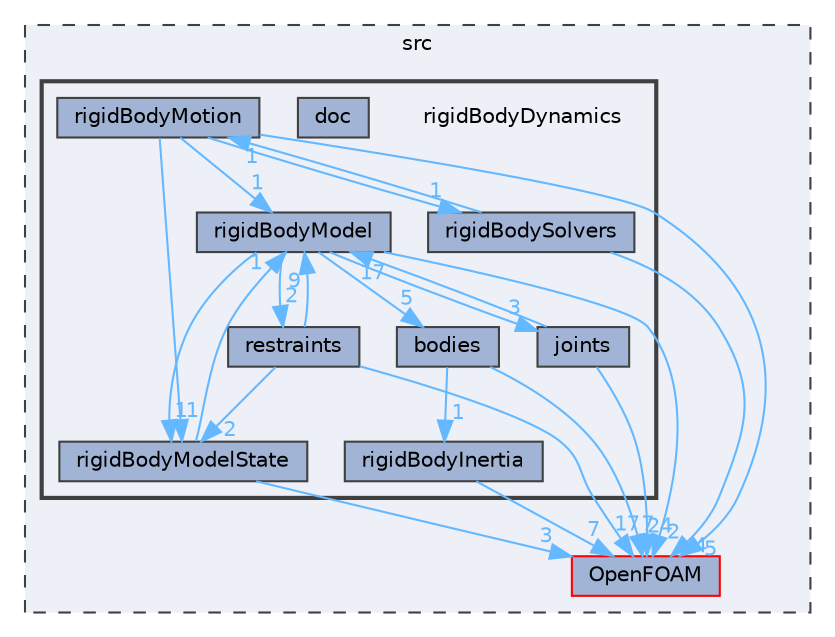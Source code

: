 digraph "src/rigidBodyDynamics"
{
 // LATEX_PDF_SIZE
  bgcolor="transparent";
  edge [fontname=Helvetica,fontsize=10,labelfontname=Helvetica,labelfontsize=10];
  node [fontname=Helvetica,fontsize=10,shape=box,height=0.2,width=0.4];
  compound=true
  subgraph clusterdir_68267d1309a1af8e8297ef4c3efbcdba {
    graph [ bgcolor="#edf0f7", pencolor="grey25", label="src", fontname=Helvetica,fontsize=10 style="filled,dashed", URL="dir_68267d1309a1af8e8297ef4c3efbcdba.html",tooltip=""]
  dir_c5473ff19b20e6ec4dfe5c310b3778a8 [label="OpenFOAM", fillcolor="#a2b4d6", color="red", style="filled", URL="dir_c5473ff19b20e6ec4dfe5c310b3778a8.html",tooltip=""];
  subgraph clusterdir_910720b80d2212eaa7292c1abd76c375 {
    graph [ bgcolor="#edf0f7", pencolor="grey25", label="", fontname=Helvetica,fontsize=10 style="filled,bold", URL="dir_910720b80d2212eaa7292c1abd76c375.html",tooltip=""]
    dir_910720b80d2212eaa7292c1abd76c375 [shape=plaintext, label="rigidBodyDynamics"];
  dir_01e6611f9f28701f695d48f798765437 [label="bodies", fillcolor="#a2b4d6", color="grey25", style="filled", URL="dir_01e6611f9f28701f695d48f798765437.html",tooltip=""];
  dir_ed6031fa3a7dc90e2e641f97a42d69ab [label="doc", fillcolor="#a2b4d6", color="grey25", style="filled", URL="dir_ed6031fa3a7dc90e2e641f97a42d69ab.html",tooltip=""];
  dir_2cba07cc9d01feacd9e1919ec88f1577 [label="joints", fillcolor="#a2b4d6", color="grey25", style="filled", URL="dir_2cba07cc9d01feacd9e1919ec88f1577.html",tooltip=""];
  dir_5934478bd312d980c3411c3627b10c8a [label="restraints", fillcolor="#a2b4d6", color="grey25", style="filled", URL="dir_5934478bd312d980c3411c3627b10c8a.html",tooltip=""];
  dir_1769b1cfe28bbefd80ccc873fd503c0d [label="rigidBodyInertia", fillcolor="#a2b4d6", color="grey25", style="filled", URL="dir_1769b1cfe28bbefd80ccc873fd503c0d.html",tooltip=""];
  dir_01d230fdb888802d871acc5f0e1690e2 [label="rigidBodyModel", fillcolor="#a2b4d6", color="grey25", style="filled", URL="dir_01d230fdb888802d871acc5f0e1690e2.html",tooltip=""];
  dir_d31d6402043559e877bddd205385bdaf [label="rigidBodyModelState", fillcolor="#a2b4d6", color="grey25", style="filled", URL="dir_d31d6402043559e877bddd205385bdaf.html",tooltip=""];
  dir_7121e47b9d32d5b24132b5dd9b1fec31 [label="rigidBodyMotion", fillcolor="#a2b4d6", color="grey25", style="filled", URL="dir_7121e47b9d32d5b24132b5dd9b1fec31.html",tooltip=""];
  dir_8dd39b48cb68df3186bbc82509ddc1bd [label="rigidBodySolvers", fillcolor="#a2b4d6", color="grey25", style="filled", URL="dir_8dd39b48cb68df3186bbc82509ddc1bd.html",tooltip=""];
  }
  }
  dir_01e6611f9f28701f695d48f798765437->dir_c5473ff19b20e6ec4dfe5c310b3778a8 [headlabel="7", labeldistance=1.5 headhref="dir_000311_002695.html" href="dir_000311_002695.html" color="steelblue1" fontcolor="steelblue1"];
  dir_01e6611f9f28701f695d48f798765437->dir_1769b1cfe28bbefd80ccc873fd503c0d [headlabel="1", labeldistance=1.5 headhref="dir_000311_003350.html" href="dir_000311_003350.html" color="steelblue1" fontcolor="steelblue1"];
  dir_2cba07cc9d01feacd9e1919ec88f1577->dir_01d230fdb888802d871acc5f0e1690e2 [headlabel="17", labeldistance=1.5 headhref="dir_002002_003354.html" href="dir_002002_003354.html" color="steelblue1" fontcolor="steelblue1"];
  dir_2cba07cc9d01feacd9e1919ec88f1577->dir_c5473ff19b20e6ec4dfe5c310b3778a8 [headlabel="24", labeldistance=1.5 headhref="dir_002002_002695.html" href="dir_002002_002695.html" color="steelblue1" fontcolor="steelblue1"];
  dir_5934478bd312d980c3411c3627b10c8a->dir_01d230fdb888802d871acc5f0e1690e2 [headlabel="9", labeldistance=1.5 headhref="dir_003331_003354.html" href="dir_003331_003354.html" color="steelblue1" fontcolor="steelblue1"];
  dir_5934478bd312d980c3411c3627b10c8a->dir_c5473ff19b20e6ec4dfe5c310b3778a8 [headlabel="17", labeldistance=1.5 headhref="dir_003331_002695.html" href="dir_003331_002695.html" color="steelblue1" fontcolor="steelblue1"];
  dir_5934478bd312d980c3411c3627b10c8a->dir_d31d6402043559e877bddd205385bdaf [headlabel="2", labeldistance=1.5 headhref="dir_003331_003355.html" href="dir_003331_003355.html" color="steelblue1" fontcolor="steelblue1"];
  dir_1769b1cfe28bbefd80ccc873fd503c0d->dir_c5473ff19b20e6ec4dfe5c310b3778a8 [headlabel="7", labeldistance=1.5 headhref="dir_003350_002695.html" href="dir_003350_002695.html" color="steelblue1" fontcolor="steelblue1"];
  dir_01d230fdb888802d871acc5f0e1690e2->dir_01e6611f9f28701f695d48f798765437 [headlabel="5", labeldistance=1.5 headhref="dir_003354_000311.html" href="dir_003354_000311.html" color="steelblue1" fontcolor="steelblue1"];
  dir_01d230fdb888802d871acc5f0e1690e2->dir_2cba07cc9d01feacd9e1919ec88f1577 [headlabel="3", labeldistance=1.5 headhref="dir_003354_002002.html" href="dir_003354_002002.html" color="steelblue1" fontcolor="steelblue1"];
  dir_01d230fdb888802d871acc5f0e1690e2->dir_5934478bd312d980c3411c3627b10c8a [headlabel="2", labeldistance=1.5 headhref="dir_003354_003331.html" href="dir_003354_003331.html" color="steelblue1" fontcolor="steelblue1"];
  dir_01d230fdb888802d871acc5f0e1690e2->dir_c5473ff19b20e6ec4dfe5c310b3778a8 [headlabel="2", labeldistance=1.5 headhref="dir_003354_002695.html" href="dir_003354_002695.html" color="steelblue1" fontcolor="steelblue1"];
  dir_01d230fdb888802d871acc5f0e1690e2->dir_d31d6402043559e877bddd205385bdaf [headlabel="1", labeldistance=1.5 headhref="dir_003354_003355.html" href="dir_003354_003355.html" color="steelblue1" fontcolor="steelblue1"];
  dir_d31d6402043559e877bddd205385bdaf->dir_01d230fdb888802d871acc5f0e1690e2 [headlabel="1", labeldistance=1.5 headhref="dir_003355_003354.html" href="dir_003355_003354.html" color="steelblue1" fontcolor="steelblue1"];
  dir_d31d6402043559e877bddd205385bdaf->dir_c5473ff19b20e6ec4dfe5c310b3778a8 [headlabel="3", labeldistance=1.5 headhref="dir_003355_002695.html" href="dir_003355_002695.html" color="steelblue1" fontcolor="steelblue1"];
  dir_7121e47b9d32d5b24132b5dd9b1fec31->dir_01d230fdb888802d871acc5f0e1690e2 [headlabel="1", labeldistance=1.5 headhref="dir_003356_003354.html" href="dir_003356_003354.html" color="steelblue1" fontcolor="steelblue1"];
  dir_7121e47b9d32d5b24132b5dd9b1fec31->dir_8dd39b48cb68df3186bbc82509ddc1bd [headlabel="1", labeldistance=1.5 headhref="dir_003356_003358.html" href="dir_003356_003358.html" color="steelblue1" fontcolor="steelblue1"];
  dir_7121e47b9d32d5b24132b5dd9b1fec31->dir_c5473ff19b20e6ec4dfe5c310b3778a8 [headlabel="5", labeldistance=1.5 headhref="dir_003356_002695.html" href="dir_003356_002695.html" color="steelblue1" fontcolor="steelblue1"];
  dir_7121e47b9d32d5b24132b5dd9b1fec31->dir_d31d6402043559e877bddd205385bdaf [headlabel="1", labeldistance=1.5 headhref="dir_003356_003355.html" href="dir_003356_003355.html" color="steelblue1" fontcolor="steelblue1"];
  dir_8dd39b48cb68df3186bbc82509ddc1bd->dir_7121e47b9d32d5b24132b5dd9b1fec31 [headlabel="1", labeldistance=1.5 headhref="dir_003358_003356.html" href="dir_003358_003356.html" color="steelblue1" fontcolor="steelblue1"];
  dir_8dd39b48cb68df3186bbc82509ddc1bd->dir_c5473ff19b20e6ec4dfe5c310b3778a8 [headlabel="4", labeldistance=1.5 headhref="dir_003358_002695.html" href="dir_003358_002695.html" color="steelblue1" fontcolor="steelblue1"];
}
